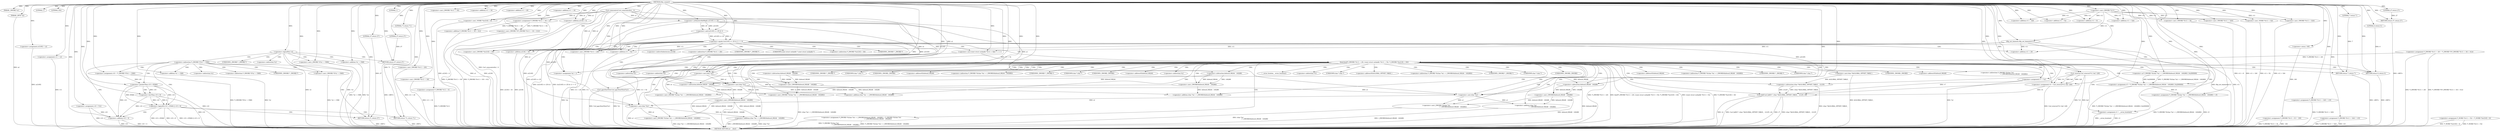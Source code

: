 digraph tftp_connect {  
"1000109" [label = "(METHOD,tftp_connect)" ]
"1000382" [label = "(METHOD_RETURN,int __cdecl)" ]
"1000110" [label = "(PARAM,_DWORD *a1)" ]
"1000111" [label = "(PARAM,_BYTE *a2)" ]
"1000121" [label = "(<operator>.assignment,v10 = 512)" ]
"1000125" [label = "(LITERAL,1,)" ]
"1000126" [label = "(LITERAL,336,)" ]
"1000127" [label = "(<operator>.assignment,a1[185] = v2)" ]
"1000132" [label = "(<operator>.assignment,v11 = v2)" ]
"1000136" [label = "(<operator>.logicalNot,!v2)" ]
"1000138" [label = "(RETURN,return 27;,return 27;)" ]
"1000139" [label = "(LITERAL,27,return 27;)" ]
"1000142" [label = "(<operator>.cast,(_DWORD *)(*a1 + 1568))" ]
"1000144" [label = "(<operator>.addition,*a1 + 1568)" ]
"1000149" [label = "(<operator>.assignment,v10 = *(_DWORD *)(*a1 + 1568))" ]
"1000152" [label = "(<operator>.cast,(_DWORD *)(*a1 + 1568))" ]
"1000154" [label = "(<operator>.addition,*a1 + 1568)" ]
"1000159" [label = "(<operator>.logicalOr,v10 > 65464 || v10 < 8)" ]
"1000160" [label = "(<operator>.greaterThan,v10 > 65464)" ]
"1000163" [label = "(<operator>.lessThan,v10 < 8)" ]
"1000166" [label = "(RETURN,return 71;,return 71;)" ]
"1000167" [label = "(LITERAL,71,return 71;)" ]
"1000170" [label = "(LITERAL,1,)" ]
"1000171" [label = "(<operator>.addition,v10 + 4)" ]
"1000174" [label = "(RETURN,return 27;,return 27;)" ]
"1000175" [label = "(LITERAL,27,return 27;)" ]
"1000177" [label = "(Curl_conncontrol,Curl_conncontrol(a1, 1))" ]
"1000180" [label = "(<operator>.assignment,*(_DWORD *)(v11 + 16) = a1)" ]
"1000182" [label = "(<operator>.cast,(_DWORD *)(v11 + 16))" ]
"1000184" [label = "(<operator>.addition,v11 + 16)" ]
"1000188" [label = "(<operator>.assignment,*(_DWORD *)(v11 + 20) = *(_DWORD *)(*(_DWORD *)(v11 + 16) + 412))" ]
"1000190" [label = "(<operator>.cast,(_DWORD *)(v11 + 20))" ]
"1000192" [label = "(<operator>.addition,v11 + 20)" ]
"1000196" [label = "(<operator>.cast,(_DWORD *)(*(_DWORD *)(v11 + 16) + 412))" ]
"1000198" [label = "(<operator>.addition,*(_DWORD *)(v11 + 16) + 412)" ]
"1000200" [label = "(<operator>.cast,(_DWORD *)(v11 + 16))" ]
"1000202" [label = "(<operator>.addition,v11 + 16)" ]
"1000206" [label = "(<operator>.assignment,*(_DWORD *)v11 = 0)" ]
"1000208" [label = "(<operator>.cast,(_DWORD *)v11)" ]
"1000212" [label = "(<operator>.assignment,*(_DWORD *)(v11 + 8) = -100)" ]
"1000214" [label = "(<operator>.cast,(_DWORD *)(v11 + 8))" ]
"1000216" [label = "(<operator>.addition,v11 + 8)" ]
"1000219" [label = "(<operator>.minus,-100)" ]
"1000221" [label = "(<operator>.assignment,*(_DWORD *)(v11 + 320) = v10)" ]
"1000223" [label = "(<operator>.cast,(_DWORD *)(v11 + 320))" ]
"1000225" [label = "(<operator>.addition,v11 + 320)" ]
"1000229" [label = "(<operator>.assignment,*(_DWORD *)(v11 + 324) = v10)" ]
"1000231" [label = "(<operator>.cast,(_DWORD *)(v11 + 324))" ]
"1000233" [label = "(<operator>.addition,v11 + 324)" ]
"1000237" [label = "(<operator>.assignment,*(_WORD *)(v11 + 52) = *(_WORD *)(a1[18] + 4))" ]
"1000239" [label = "(<operator>.cast,(_WORD *)(v11 + 52))" ]
"1000241" [label = "(<operator>.addition,v11 + 52)" ]
"1000245" [label = "(<operator>.cast,(_WORD *)(a1[18] + 4))" ]
"1000247" [label = "(<operator>.addition,a1[18] + 4)" ]
"1000252" [label = "(tftp_set_timeouts,tftp_set_timeouts(v11))" ]
"1000255" [label = "(<operator>.equals,((a1[145] >> 25) & 1) == 0)" ]
"1000256" [label = "(<operator>.and,(a1[145] >> 25) & 1)" ]
"1000257" [label = "(<operator>.arithmeticShiftRight,a1[145] >> 25)" ]
"1000266" [label = "(bind,bind(*(_DWORD *)(v11 + 20), (const struct sockaddr *)(v11 + 52), *(_DWORD *)(a1[18] + 16)))" ]
"1000268" [label = "(<operator>.cast,(_DWORD *)(v11 + 20))" ]
"1000270" [label = "(<operator>.addition,v11 + 20)" ]
"1000273" [label = "(<operator>.cast,(const struct sockaddr *)(v11 + 52))" ]
"1000275" [label = "(<operator>.addition,v11 + 52)" ]
"1000279" [label = "(<operator>.cast,(_DWORD *)(a1[18] + 16))" ]
"1000281" [label = "(<operator>.addition,a1[18] + 16)" ]
"1000287" [label = "(<operator>.assignment,v7 = *a1)" ]
"1000291" [label = "(<operator>.assignment,v3 = __errno_location())" ]
"1000294" [label = "(<operator>.assignment,v4 = Curl_strerror(*v3, buf, 128))" ]
"1000296" [label = "(Curl_strerror,Curl_strerror(*v3, buf, 128))" ]
"1000301" [label = "(Curl_failf,Curl_failf(v7, (char *)&GLOBAL_OFFSET_TABLE_ - 21235, v4))" ]
"1000303" [label = "(<operator>.subtraction,(char *)&GLOBAL_OFFSET_TABLE_ - 21235)" ]
"1000304" [label = "(<operator>.cast,(char *)&GLOBAL_OFFSET_TABLE_)" ]
"1000310" [label = "(RETURN,return 7;,return 7;)" ]
"1000311" [label = "(LITERAL,7,return 7;)" ]
"1000312" [label = "(<operator>.assignment,v5 = *(_DWORD *)((char *)a1 + (_DWORD)(&dword_89244 - 140288)) | 0x2000000)" ]
"1000314" [label = "(<operator>.or,*(_DWORD *)((char *)a1 + (_DWORD)(&dword_89244 - 140288)) | 0x2000000)" ]
"1000316" [label = "(<operator>.cast,(_DWORD *)((char *)a1 + (_DWORD)(&dword_89244 - 140288)))" ]
"1000318" [label = "(<operator>.addition,(char *)a1 + (_DWORD)(&dword_89244 - 140288))" ]
"1000319" [label = "(<operator>.cast,(char *)a1)" ]
"1000322" [label = "(<operator>.cast,(_DWORD)(&dword_89244 - 140288))" ]
"1000324" [label = "(<operator>.subtraction,&dword_89244 - 140288)" ]
"1000329" [label = "(<operator>.assignment,*(_DWORD *)((char *)a1 + (_DWORD)(&dword_89248 - 140288)) = *(_DWORD *)((char *)a1\n                                                                            + (_DWORD)(&dword_89248 - 140288)))" ]
"1000331" [label = "(<operator>.cast,(_DWORD *)((char *)a1 + (_DWORD)(&dword_89248 - 140288)))" ]
"1000333" [label = "(<operator>.addition,(char *)a1 + (_DWORD)(&dword_89248 - 140288))" ]
"1000334" [label = "(<operator>.cast,(char *)a1)" ]
"1000337" [label = "(<operator>.cast,(_DWORD)(&dword_89248 - 140288))" ]
"1000339" [label = "(<operator>.subtraction,&dword_89248 - 140288)" ]
"1000344" [label = "(<operator>.cast,(_DWORD *)((char *)a1\n                                                                            + (_DWORD)(&dword_89248 - 140288)))" ]
"1000346" [label = "(<operator>.addition,(char *)a1\n                                                                            + (_DWORD)(&dword_89248 - 140288))" ]
"1000347" [label = "(<operator>.cast,(char *)a1)" ]
"1000350" [label = "(<operator>.cast,(_DWORD)(&dword_89248 - 140288))" ]
"1000352" [label = "(<operator>.subtraction,&dword_89248 - 140288)" ]
"1000356" [label = "(<operator>.assignment,*(_DWORD *)((char *)a1 + (_DWORD)(&dword_89244 - 140288)) = v5)" ]
"1000358" [label = "(<operator>.cast,(_DWORD *)((char *)a1 + (_DWORD)(&dword_89244 - 140288)))" ]
"1000360" [label = "(<operator>.addition,(char *)a1 + (_DWORD)(&dword_89244 - 140288))" ]
"1000361" [label = "(<operator>.cast,(char *)a1)" ]
"1000364" [label = "(<operator>.cast,(_DWORD)(&dword_89244 - 140288))" ]
"1000366" [label = "(<operator>.subtraction,&dword_89244 - 140288)" ]
"1000371" [label = "(Curl_pgrsStartNow,Curl_pgrsStartNow(*a1))" ]
"1000374" [label = "(<operator>.assignment,*a2 = 1)" ]
"1000378" [label = "(RETURN,return 0;,return 0;)" ]
"1000379" [label = "(LITERAL,0,return 0;)" ]
"1000380" [label = "(RETURN,return 27;,return 27;)" ]
"1000381" [label = "(LITERAL,27,return 27;)" ]
"1000141" [label = "(<operator>.indirection,*(_DWORD *)(*a1 + 1568))" ]
"1000143" [label = "(UNKNOWN,_DWORD *,_DWORD *)" ]
"1000145" [label = "(<operator>.indirection,*a1)" ]
"1000151" [label = "(<operator>.indirection,*(_DWORD *)(*a1 + 1568))" ]
"1000153" [label = "(UNKNOWN,_DWORD *,_DWORD *)" ]
"1000155" [label = "(<operator>.indirection,*a1)" ]
"1000267" [label = "(<operator>.indirection,*(_DWORD *)(v11 + 20))" ]
"1000269" [label = "(UNKNOWN,_DWORD *,_DWORD *)" ]
"1000274" [label = "(UNKNOWN,const struct sockaddr *,const struct sockaddr *)" ]
"1000278" [label = "(<operator>.indirection,*(_DWORD *)(a1[18] + 16))" ]
"1000280" [label = "(UNKNOWN,_DWORD *,_DWORD *)" ]
"1000282" [label = "(<operator>.indirectIndexAccess,a1[18])" ]
"1000289" [label = "(<operator>.indirection,*a1)" ]
"1000293" [label = "(__errno_location,__errno_location())" ]
"1000297" [label = "(<operator>.indirection,*v3)" ]
"1000305" [label = "(UNKNOWN,char *,char *)" ]
"1000306" [label = "(<operator>.addressOf,&GLOBAL_OFFSET_TABLE_)" ]
"1000315" [label = "(<operator>.indirection,*(_DWORD *)((char *)a1 + (_DWORD)(&dword_89244 - 140288)))" ]
"1000317" [label = "(UNKNOWN,_DWORD *,_DWORD *)" ]
"1000320" [label = "(UNKNOWN,char *,char *)" ]
"1000323" [label = "(UNKNOWN,_DWORD,_DWORD)" ]
"1000325" [label = "(<operator>.addressOf,&dword_89244)" ]
"1000330" [label = "(<operator>.indirection,*(_DWORD *)((char *)a1 + (_DWORD)(&dword_89248 - 140288)))" ]
"1000332" [label = "(UNKNOWN,_DWORD *,_DWORD *)" ]
"1000335" [label = "(UNKNOWN,char *,char *)" ]
"1000338" [label = "(UNKNOWN,_DWORD,_DWORD)" ]
"1000340" [label = "(<operator>.addressOf,&dword_89248)" ]
"1000343" [label = "(<operator>.indirection,*(_DWORD *)((char *)a1\n                                                                            + (_DWORD)(&dword_89248 - 140288)))" ]
"1000345" [label = "(UNKNOWN,_DWORD *,_DWORD *)" ]
"1000348" [label = "(UNKNOWN,char *,char *)" ]
"1000351" [label = "(UNKNOWN,_DWORD,_DWORD)" ]
"1000353" [label = "(<operator>.addressOf,&dword_89248)" ]
"1000357" [label = "(<operator>.indirection,*(_DWORD *)((char *)a1 + (_DWORD)(&dword_89244 - 140288)))" ]
"1000359" [label = "(UNKNOWN,_DWORD *,_DWORD *)" ]
"1000362" [label = "(UNKNOWN,char *,char *)" ]
"1000365" [label = "(UNKNOWN,_DWORD,_DWORD)" ]
"1000367" [label = "(<operator>.addressOf,&dword_89244)" ]
"1000372" [label = "(<operator>.indirection,*a1)" ]
"1000375" [label = "(<operator>.indirection,*a2)" ]
  "1000174" -> "1000382"  [ label = "DDG: <RET>"] 
  "1000287" -> "1000382"  [ label = "DDG: *a1"] 
  "1000163" -> "1000382"  [ label = "DDG: v10"] 
  "1000142" -> "1000382"  [ label = "DDG: *a1 + 1568"] 
  "1000136" -> "1000382"  [ label = "DDG: !v2"] 
  "1000160" -> "1000382"  [ label = "DDG: v10"] 
  "1000266" -> "1000382"  [ label = "DDG: *(_DWORD *)(v11 + 20)"] 
  "1000127" -> "1000382"  [ label = "DDG: a1[185]"] 
  "1000198" -> "1000382"  [ label = "DDG: *(_DWORD *)(v11 + 16)"] 
  "1000159" -> "1000382"  [ label = "DDG: v10 < 8"] 
  "1000350" -> "1000382"  [ label = "DDG: &dword_89248 - 140288"] 
  "1000188" -> "1000382"  [ label = "DDG: *(_DWORD *)(v11 + 20)"] 
  "1000237" -> "1000382"  [ label = "DDG: *(_WORD *)(a1[18] + 4)"] 
  "1000329" -> "1000382"  [ label = "DDG: *(_DWORD *)((char *)a1 + (_DWORD)(&dword_89248 - 140288))"] 
  "1000352" -> "1000382"  [ label = "DDG: &dword_89248"] 
  "1000231" -> "1000382"  [ label = "DDG: v11 + 324"] 
  "1000121" -> "1000382"  [ label = "DDG: v10"] 
  "1000257" -> "1000382"  [ label = "DDG: a1[145]"] 
  "1000212" -> "1000382"  [ label = "DDG: *(_DWORD *)(v11 + 8)"] 
  "1000229" -> "1000382"  [ label = "DDG: *(_DWORD *)(v11 + 324)"] 
  "1000360" -> "1000382"  [ label = "DDG: (_DWORD)(&dword_89244 - 140288)"] 
  "1000255" -> "1000382"  [ label = "DDG: (a1[145] >> 25) & 1"] 
  "1000136" -> "1000382"  [ label = "DDG: v2"] 
  "1000294" -> "1000382"  [ label = "DDG: Curl_strerror(*v3, buf, 128)"] 
  "1000301" -> "1000382"  [ label = "DDG: Curl_failf(v7, (char *)&GLOBAL_OFFSET_TABLE_ - 21235, v4)"] 
  "1000356" -> "1000382"  [ label = "DDG: v5"] 
  "1000268" -> "1000382"  [ label = "DDG: v11 + 20"] 
  "1000266" -> "1000382"  [ label = "DDG: bind(*(_DWORD *)(v11 + 20), (const struct sockaddr *)(v11 + 52), *(_DWORD *)(a1[18] + 16))"] 
  "1000239" -> "1000382"  [ label = "DDG: v11 + 52"] 
  "1000301" -> "1000382"  [ label = "DDG: v7"] 
  "1000132" -> "1000382"  [ label = "DDG: v11"] 
  "1000291" -> "1000382"  [ label = "DDG: v3"] 
  "1000252" -> "1000382"  [ label = "DDG: v11"] 
  "1000229" -> "1000382"  [ label = "DDG: v10"] 
  "1000154" -> "1000382"  [ label = "DDG: *a1"] 
  "1000281" -> "1000382"  [ label = "DDG: a1[18]"] 
  "1000245" -> "1000382"  [ label = "DDG: a1[18] + 4"] 
  "1000303" -> "1000382"  [ label = "DDG: (char *)&GLOBAL_OFFSET_TABLE_"] 
  "1000346" -> "1000382"  [ label = "DDG: (_DWORD)(&dword_89248 - 140288)"] 
  "1000344" -> "1000382"  [ label = "DDG: (char *)a1\n                                                                            + (_DWORD)(&dword_89248 - 140288)"] 
  "1000366" -> "1000382"  [ label = "DDG: &dword_89244"] 
  "1000291" -> "1000382"  [ label = "DDG: __errno_location()"] 
  "1000159" -> "1000382"  [ label = "DDG: v10 > 65464 || v10 < 8"] 
  "1000255" -> "1000382"  [ label = "DDG: ((a1[145] >> 25) & 1) == 0"] 
  "1000360" -> "1000382"  [ label = "DDG: (char *)a1"] 
  "1000206" -> "1000382"  [ label = "DDG: *(_DWORD *)v11"] 
  "1000221" -> "1000382"  [ label = "DDG: *(_DWORD *)(v11 + 320)"] 
  "1000312" -> "1000382"  [ label = "DDG: *(_DWORD *)((char *)a1 + (_DWORD)(&dword_89244 - 140288)) | 0x2000000"] 
  "1000273" -> "1000382"  [ label = "DDG: v11 + 52"] 
  "1000247" -> "1000382"  [ label = "DDG: a1[18]"] 
  "1000329" -> "1000382"  [ label = "DDG: *(_DWORD *)((char *)a1\n                                                                            + (_DWORD)(&dword_89248 - 140288))"] 
  "1000301" -> "1000382"  [ label = "DDG: (char *)&GLOBAL_OFFSET_TABLE_ - 21235"] 
  "1000252" -> "1000382"  [ label = "DDG: tftp_set_timeouts(v11)"] 
  "1000223" -> "1000382"  [ label = "DDG: v11 + 320"] 
  "1000364" -> "1000382"  [ label = "DDG: &dword_89244 - 140288"] 
  "1000196" -> "1000382"  [ label = "DDG: *(_DWORD *)(v11 + 16) + 412"] 
  "1000371" -> "1000382"  [ label = "DDG: *a1"] 
  "1000256" -> "1000382"  [ label = "DDG: a1[145] >> 25"] 
  "1000171" -> "1000382"  [ label = "DDG: v10 + 4"] 
  "1000279" -> "1000382"  [ label = "DDG: a1[18] + 16"] 
  "1000190" -> "1000382"  [ label = "DDG: v11 + 20"] 
  "1000304" -> "1000382"  [ label = "DDG: &GLOBAL_OFFSET_TABLE_"] 
  "1000180" -> "1000382"  [ label = "DDG: a1"] 
  "1000266" -> "1000382"  [ label = "DDG: (const struct sockaddr *)(v11 + 52)"] 
  "1000177" -> "1000382"  [ label = "DDG: Curl_conncontrol(a1, 1)"] 
  "1000296" -> "1000382"  [ label = "DDG: buf"] 
  "1000374" -> "1000382"  [ label = "DDG: *a2"] 
  "1000266" -> "1000382"  [ label = "DDG: *(_DWORD *)(a1[18] + 16)"] 
  "1000361" -> "1000382"  [ label = "DDG: a1"] 
  "1000144" -> "1000382"  [ label = "DDG: *a1"] 
  "1000214" -> "1000382"  [ label = "DDG: v11 + 8"] 
  "1000356" -> "1000382"  [ label = "DDG: *(_DWORD *)((char *)a1 + (_DWORD)(&dword_89244 - 140288))"] 
  "1000237" -> "1000382"  [ label = "DDG: *(_WORD *)(v11 + 52)"] 
  "1000159" -> "1000382"  [ label = "DDG: v10 > 65464"] 
  "1000301" -> "1000382"  [ label = "DDG: v4"] 
  "1000111" -> "1000382"  [ label = "DDG: a2"] 
  "1000188" -> "1000382"  [ label = "DDG: *(_DWORD *)(*(_DWORD *)(v11 + 16) + 412)"] 
  "1000275" -> "1000382"  [ label = "DDG: v11"] 
  "1000171" -> "1000382"  [ label = "DDG: v10"] 
  "1000200" -> "1000382"  [ label = "DDG: v11 + 16"] 
  "1000296" -> "1000382"  [ label = "DDG: *v3"] 
  "1000152" -> "1000382"  [ label = "DDG: *a1 + 1568"] 
  "1000371" -> "1000382"  [ label = "DDG: Curl_pgrsStartNow(*a1)"] 
  "1000212" -> "1000382"  [ label = "DDG: -100"] 
  "1000149" -> "1000382"  [ label = "DDG: *(_DWORD *)(*a1 + 1568)"] 
  "1000331" -> "1000382"  [ label = "DDG: (char *)a1 + (_DWORD)(&dword_89248 - 140288)"] 
  "1000358" -> "1000382"  [ label = "DDG: (char *)a1 + (_DWORD)(&dword_89244 - 140288)"] 
  "1000378" -> "1000382"  [ label = "DDG: <RET>"] 
  "1000138" -> "1000382"  [ label = "DDG: <RET>"] 
  "1000166" -> "1000382"  [ label = "DDG: <RET>"] 
  "1000310" -> "1000382"  [ label = "DDG: <RET>"] 
  "1000380" -> "1000382"  [ label = "DDG: <RET>"] 
  "1000109" -> "1000110"  [ label = "DDG: "] 
  "1000109" -> "1000111"  [ label = "DDG: "] 
  "1000109" -> "1000121"  [ label = "DDG: "] 
  "1000109" -> "1000125"  [ label = "DDG: "] 
  "1000109" -> "1000126"  [ label = "DDG: "] 
  "1000109" -> "1000127"  [ label = "DDG: "] 
  "1000109" -> "1000132"  [ label = "DDG: "] 
  "1000109" -> "1000136"  [ label = "DDG: "] 
  "1000139" -> "1000138"  [ label = "DDG: 27"] 
  "1000109" -> "1000138"  [ label = "DDG: "] 
  "1000109" -> "1000139"  [ label = "DDG: "] 
  "1000109" -> "1000142"  [ label = "DDG: "] 
  "1000109" -> "1000144"  [ label = "DDG: "] 
  "1000109" -> "1000149"  [ label = "DDG: "] 
  "1000109" -> "1000152"  [ label = "DDG: "] 
  "1000109" -> "1000154"  [ label = "DDG: "] 
  "1000160" -> "1000159"  [ label = "DDG: v10"] 
  "1000160" -> "1000159"  [ label = "DDG: 65464"] 
  "1000149" -> "1000160"  [ label = "DDG: v10"] 
  "1000109" -> "1000160"  [ label = "DDG: "] 
  "1000163" -> "1000159"  [ label = "DDG: v10"] 
  "1000163" -> "1000159"  [ label = "DDG: 8"] 
  "1000160" -> "1000163"  [ label = "DDG: v10"] 
  "1000109" -> "1000163"  [ label = "DDG: "] 
  "1000167" -> "1000166"  [ label = "DDG: 71"] 
  "1000109" -> "1000166"  [ label = "DDG: "] 
  "1000109" -> "1000167"  [ label = "DDG: "] 
  "1000109" -> "1000170"  [ label = "DDG: "] 
  "1000163" -> "1000171"  [ label = "DDG: v10"] 
  "1000160" -> "1000171"  [ label = "DDG: v10"] 
  "1000121" -> "1000171"  [ label = "DDG: v10"] 
  "1000109" -> "1000171"  [ label = "DDG: "] 
  "1000175" -> "1000174"  [ label = "DDG: 27"] 
  "1000109" -> "1000174"  [ label = "DDG: "] 
  "1000109" -> "1000175"  [ label = "DDG: "] 
  "1000109" -> "1000177"  [ label = "DDG: "] 
  "1000177" -> "1000180"  [ label = "DDG: a1"] 
  "1000109" -> "1000180"  [ label = "DDG: "] 
  "1000109" -> "1000182"  [ label = "DDG: "] 
  "1000109" -> "1000184"  [ label = "DDG: "] 
  "1000109" -> "1000190"  [ label = "DDG: "] 
  "1000109" -> "1000192"  [ label = "DDG: "] 
  "1000180" -> "1000196"  [ label = "DDG: *(_DWORD *)(v11 + 16)"] 
  "1000109" -> "1000196"  [ label = "DDG: "] 
  "1000180" -> "1000198"  [ label = "DDG: *(_DWORD *)(v11 + 16)"] 
  "1000109" -> "1000200"  [ label = "DDG: "] 
  "1000109" -> "1000202"  [ label = "DDG: "] 
  "1000109" -> "1000198"  [ label = "DDG: "] 
  "1000109" -> "1000206"  [ label = "DDG: "] 
  "1000109" -> "1000208"  [ label = "DDG: "] 
  "1000219" -> "1000212"  [ label = "DDG: 100"] 
  "1000208" -> "1000214"  [ label = "DDG: v11"] 
  "1000109" -> "1000214"  [ label = "DDG: "] 
  "1000208" -> "1000216"  [ label = "DDG: v11"] 
  "1000109" -> "1000216"  [ label = "DDG: "] 
  "1000109" -> "1000219"  [ label = "DDG: "] 
  "1000109" -> "1000221"  [ label = "DDG: "] 
  "1000109" -> "1000223"  [ label = "DDG: "] 
  "1000208" -> "1000223"  [ label = "DDG: v11"] 
  "1000109" -> "1000225"  [ label = "DDG: "] 
  "1000208" -> "1000225"  [ label = "DDG: v11"] 
  "1000109" -> "1000229"  [ label = "DDG: "] 
  "1000109" -> "1000231"  [ label = "DDG: "] 
  "1000208" -> "1000231"  [ label = "DDG: v11"] 
  "1000109" -> "1000233"  [ label = "DDG: "] 
  "1000208" -> "1000233"  [ label = "DDG: v11"] 
  "1000109" -> "1000239"  [ label = "DDG: "] 
  "1000208" -> "1000239"  [ label = "DDG: v11"] 
  "1000109" -> "1000241"  [ label = "DDG: "] 
  "1000208" -> "1000241"  [ label = "DDG: v11"] 
  "1000177" -> "1000245"  [ label = "DDG: a1"] 
  "1000109" -> "1000245"  [ label = "DDG: "] 
  "1000177" -> "1000247"  [ label = "DDG: a1"] 
  "1000109" -> "1000247"  [ label = "DDG: "] 
  "1000109" -> "1000252"  [ label = "DDG: "] 
  "1000208" -> "1000252"  [ label = "DDG: v11"] 
  "1000256" -> "1000255"  [ label = "DDG: a1[145] >> 25"] 
  "1000256" -> "1000255"  [ label = "DDG: 1"] 
  "1000257" -> "1000256"  [ label = "DDG: a1[145]"] 
  "1000257" -> "1000256"  [ label = "DDG: 25"] 
  "1000177" -> "1000257"  [ label = "DDG: a1"] 
  "1000109" -> "1000257"  [ label = "DDG: "] 
  "1000109" -> "1000256"  [ label = "DDG: "] 
  "1000109" -> "1000255"  [ label = "DDG: "] 
  "1000188" -> "1000266"  [ label = "DDG: *(_DWORD *)(v11 + 20)"] 
  "1000252" -> "1000268"  [ label = "DDG: v11"] 
  "1000109" -> "1000268"  [ label = "DDG: "] 
  "1000252" -> "1000270"  [ label = "DDG: v11"] 
  "1000109" -> "1000270"  [ label = "DDG: "] 
  "1000273" -> "1000266"  [ label = "DDG: v11 + 52"] 
  "1000109" -> "1000273"  [ label = "DDG: "] 
  "1000252" -> "1000273"  [ label = "DDG: v11"] 
  "1000109" -> "1000275"  [ label = "DDG: "] 
  "1000252" -> "1000275"  [ label = "DDG: v11"] 
  "1000177" -> "1000279"  [ label = "DDG: a1"] 
  "1000109" -> "1000279"  [ label = "DDG: "] 
  "1000177" -> "1000281"  [ label = "DDG: a1"] 
  "1000109" -> "1000281"  [ label = "DDG: "] 
  "1000109" -> "1000287"  [ label = "DDG: "] 
  "1000109" -> "1000291"  [ label = "DDG: "] 
  "1000296" -> "1000294"  [ label = "DDG: *v3"] 
  "1000296" -> "1000294"  [ label = "DDG: buf"] 
  "1000296" -> "1000294"  [ label = "DDG: 128"] 
  "1000109" -> "1000294"  [ label = "DDG: "] 
  "1000109" -> "1000296"  [ label = "DDG: "] 
  "1000287" -> "1000301"  [ label = "DDG: v7"] 
  "1000109" -> "1000301"  [ label = "DDG: "] 
  "1000303" -> "1000301"  [ label = "DDG: (char *)&GLOBAL_OFFSET_TABLE_"] 
  "1000303" -> "1000301"  [ label = "DDG: 21235"] 
  "1000304" -> "1000303"  [ label = "DDG: &GLOBAL_OFFSET_TABLE_"] 
  "1000109" -> "1000303"  [ label = "DDG: "] 
  "1000294" -> "1000301"  [ label = "DDG: v4"] 
  "1000311" -> "1000310"  [ label = "DDG: 7"] 
  "1000109" -> "1000310"  [ label = "DDG: "] 
  "1000109" -> "1000311"  [ label = "DDG: "] 
  "1000314" -> "1000312"  [ label = "DDG: *(_DWORD *)((char *)a1 + (_DWORD)(&dword_89244 - 140288))"] 
  "1000314" -> "1000312"  [ label = "DDG: 0x2000000"] 
  "1000109" -> "1000312"  [ label = "DDG: "] 
  "1000319" -> "1000316"  [ label = "DDG: a1"] 
  "1000322" -> "1000316"  [ label = "DDG: &dword_89244 - 140288"] 
  "1000319" -> "1000318"  [ label = "DDG: a1"] 
  "1000257" -> "1000319"  [ label = "DDG: a1[145]"] 
  "1000109" -> "1000319"  [ label = "DDG: "] 
  "1000177" -> "1000319"  [ label = "DDG: a1"] 
  "1000322" -> "1000318"  [ label = "DDG: &dword_89244 - 140288"] 
  "1000324" -> "1000322"  [ label = "DDG: &dword_89244"] 
  "1000324" -> "1000322"  [ label = "DDG: 140288"] 
  "1000109" -> "1000324"  [ label = "DDG: "] 
  "1000109" -> "1000314"  [ label = "DDG: "] 
  "1000334" -> "1000331"  [ label = "DDG: a1"] 
  "1000337" -> "1000331"  [ label = "DDG: &dword_89248 - 140288"] 
  "1000334" -> "1000333"  [ label = "DDG: a1"] 
  "1000319" -> "1000334"  [ label = "DDG: a1"] 
  "1000257" -> "1000334"  [ label = "DDG: a1[145]"] 
  "1000109" -> "1000334"  [ label = "DDG: "] 
  "1000177" -> "1000334"  [ label = "DDG: a1"] 
  "1000337" -> "1000333"  [ label = "DDG: &dword_89248 - 140288"] 
  "1000339" -> "1000337"  [ label = "DDG: &dword_89248"] 
  "1000339" -> "1000337"  [ label = "DDG: 140288"] 
  "1000109" -> "1000339"  [ label = "DDG: "] 
  "1000347" -> "1000344"  [ label = "DDG: a1"] 
  "1000350" -> "1000344"  [ label = "DDG: &dword_89248 - 140288"] 
  "1000347" -> "1000346"  [ label = "DDG: a1"] 
  "1000257" -> "1000347"  [ label = "DDG: a1[145]"] 
  "1000334" -> "1000347"  [ label = "DDG: a1"] 
  "1000109" -> "1000347"  [ label = "DDG: "] 
  "1000177" -> "1000347"  [ label = "DDG: a1"] 
  "1000350" -> "1000346"  [ label = "DDG: &dword_89248 - 140288"] 
  "1000352" -> "1000350"  [ label = "DDG: &dword_89248"] 
  "1000352" -> "1000350"  [ label = "DDG: 140288"] 
  "1000339" -> "1000352"  [ label = "DDG: &dword_89248"] 
  "1000109" -> "1000352"  [ label = "DDG: "] 
  "1000312" -> "1000356"  [ label = "DDG: v5"] 
  "1000109" -> "1000356"  [ label = "DDG: "] 
  "1000361" -> "1000358"  [ label = "DDG: a1"] 
  "1000364" -> "1000358"  [ label = "DDG: &dword_89244 - 140288"] 
  "1000361" -> "1000360"  [ label = "DDG: a1"] 
  "1000257" -> "1000361"  [ label = "DDG: a1[145]"] 
  "1000347" -> "1000361"  [ label = "DDG: a1"] 
  "1000109" -> "1000361"  [ label = "DDG: "] 
  "1000177" -> "1000361"  [ label = "DDG: a1"] 
  "1000364" -> "1000360"  [ label = "DDG: &dword_89244 - 140288"] 
  "1000366" -> "1000364"  [ label = "DDG: &dword_89244"] 
  "1000366" -> "1000364"  [ label = "DDG: 140288"] 
  "1000324" -> "1000366"  [ label = "DDG: &dword_89244"] 
  "1000109" -> "1000366"  [ label = "DDG: "] 
  "1000109" -> "1000374"  [ label = "DDG: "] 
  "1000379" -> "1000378"  [ label = "DDG: 0"] 
  "1000109" -> "1000378"  [ label = "DDG: "] 
  "1000109" -> "1000379"  [ label = "DDG: "] 
  "1000381" -> "1000380"  [ label = "DDG: 27"] 
  "1000109" -> "1000380"  [ label = "DDG: "] 
  "1000109" -> "1000381"  [ label = "DDG: "] 
  "1000136" -> "1000144"  [ label = "CDG: "] 
  "1000136" -> "1000143"  [ label = "CDG: "] 
  "1000136" -> "1000142"  [ label = "CDG: "] 
  "1000136" -> "1000141"  [ label = "CDG: "] 
  "1000136" -> "1000138"  [ label = "CDG: "] 
  "1000136" -> "1000145"  [ label = "CDG: "] 
  "1000141" -> "1000174"  [ label = "CDG: "] 
  "1000141" -> "1000171"  [ label = "CDG: "] 
  "1000141" -> "1000160"  [ label = "CDG: "] 
  "1000141" -> "1000159"  [ label = "CDG: "] 
  "1000141" -> "1000155"  [ label = "CDG: "] 
  "1000141" -> "1000154"  [ label = "CDG: "] 
  "1000141" -> "1000153"  [ label = "CDG: "] 
  "1000141" -> "1000152"  [ label = "CDG: "] 
  "1000141" -> "1000151"  [ label = "CDG: "] 
  "1000141" -> "1000149"  [ label = "CDG: "] 
  "1000159" -> "1000174"  [ label = "CDG: "] 
  "1000159" -> "1000171"  [ label = "CDG: "] 
  "1000159" -> "1000166"  [ label = "CDG: "] 
  "1000160" -> "1000163"  [ label = "CDG: "] 
  "1000255" -> "1000270"  [ label = "CDG: "] 
  "1000255" -> "1000269"  [ label = "CDG: "] 
  "1000255" -> "1000268"  [ label = "CDG: "] 
  "1000255" -> "1000267"  [ label = "CDG: "] 
  "1000255" -> "1000266"  [ label = "CDG: "] 
  "1000255" -> "1000282"  [ label = "CDG: "] 
  "1000255" -> "1000281"  [ label = "CDG: "] 
  "1000255" -> "1000280"  [ label = "CDG: "] 
  "1000255" -> "1000279"  [ label = "CDG: "] 
  "1000255" -> "1000278"  [ label = "CDG: "] 
  "1000255" -> "1000275"  [ label = "CDG: "] 
  "1000255" -> "1000274"  [ label = "CDG: "] 
  "1000255" -> "1000273"  [ label = "CDG: "] 
  "1000255" -> "1000378"  [ label = "CDG: "] 
  "1000255" -> "1000375"  [ label = "CDG: "] 
  "1000255" -> "1000374"  [ label = "CDG: "] 
  "1000255" -> "1000372"  [ label = "CDG: "] 
  "1000255" -> "1000371"  [ label = "CDG: "] 
  "1000266" -> "1000287"  [ label = "CDG: "] 
  "1000266" -> "1000304"  [ label = "CDG: "] 
  "1000266" -> "1000303"  [ label = "CDG: "] 
  "1000266" -> "1000301"  [ label = "CDG: "] 
  "1000266" -> "1000297"  [ label = "CDG: "] 
  "1000266" -> "1000296"  [ label = "CDG: "] 
  "1000266" -> "1000294"  [ label = "CDG: "] 
  "1000266" -> "1000293"  [ label = "CDG: "] 
  "1000266" -> "1000291"  [ label = "CDG: "] 
  "1000266" -> "1000289"  [ label = "CDG: "] 
  "1000266" -> "1000320"  [ label = "CDG: "] 
  "1000266" -> "1000319"  [ label = "CDG: "] 
  "1000266" -> "1000318"  [ label = "CDG: "] 
  "1000266" -> "1000317"  [ label = "CDG: "] 
  "1000266" -> "1000316"  [ label = "CDG: "] 
  "1000266" -> "1000315"  [ label = "CDG: "] 
  "1000266" -> "1000314"  [ label = "CDG: "] 
  "1000266" -> "1000312"  [ label = "CDG: "] 
  "1000266" -> "1000310"  [ label = "CDG: "] 
  "1000266" -> "1000306"  [ label = "CDG: "] 
  "1000266" -> "1000305"  [ label = "CDG: "] 
  "1000266" -> "1000335"  [ label = "CDG: "] 
  "1000266" -> "1000334"  [ label = "CDG: "] 
  "1000266" -> "1000333"  [ label = "CDG: "] 
  "1000266" -> "1000332"  [ label = "CDG: "] 
  "1000266" -> "1000331"  [ label = "CDG: "] 
  "1000266" -> "1000330"  [ label = "CDG: "] 
  "1000266" -> "1000329"  [ label = "CDG: "] 
  "1000266" -> "1000325"  [ label = "CDG: "] 
  "1000266" -> "1000324"  [ label = "CDG: "] 
  "1000266" -> "1000323"  [ label = "CDG: "] 
  "1000266" -> "1000322"  [ label = "CDG: "] 
  "1000266" -> "1000352"  [ label = "CDG: "] 
  "1000266" -> "1000351"  [ label = "CDG: "] 
  "1000266" -> "1000350"  [ label = "CDG: "] 
  "1000266" -> "1000348"  [ label = "CDG: "] 
  "1000266" -> "1000347"  [ label = "CDG: "] 
  "1000266" -> "1000346"  [ label = "CDG: "] 
  "1000266" -> "1000345"  [ label = "CDG: "] 
  "1000266" -> "1000344"  [ label = "CDG: "] 
  "1000266" -> "1000343"  [ label = "CDG: "] 
  "1000266" -> "1000340"  [ label = "CDG: "] 
  "1000266" -> "1000339"  [ label = "CDG: "] 
  "1000266" -> "1000338"  [ label = "CDG: "] 
  "1000266" -> "1000337"  [ label = "CDG: "] 
  "1000266" -> "1000367"  [ label = "CDG: "] 
  "1000266" -> "1000366"  [ label = "CDG: "] 
  "1000266" -> "1000365"  [ label = "CDG: "] 
  "1000266" -> "1000364"  [ label = "CDG: "] 
  "1000266" -> "1000362"  [ label = "CDG: "] 
  "1000266" -> "1000361"  [ label = "CDG: "] 
  "1000266" -> "1000360"  [ label = "CDG: "] 
  "1000266" -> "1000359"  [ label = "CDG: "] 
  "1000266" -> "1000358"  [ label = "CDG: "] 
  "1000266" -> "1000357"  [ label = "CDG: "] 
  "1000266" -> "1000356"  [ label = "CDG: "] 
  "1000266" -> "1000353"  [ label = "CDG: "] 
  "1000266" -> "1000378"  [ label = "CDG: "] 
  "1000266" -> "1000375"  [ label = "CDG: "] 
  "1000266" -> "1000374"  [ label = "CDG: "] 
  "1000266" -> "1000372"  [ label = "CDG: "] 
  "1000266" -> "1000371"  [ label = "CDG: "] 
}
